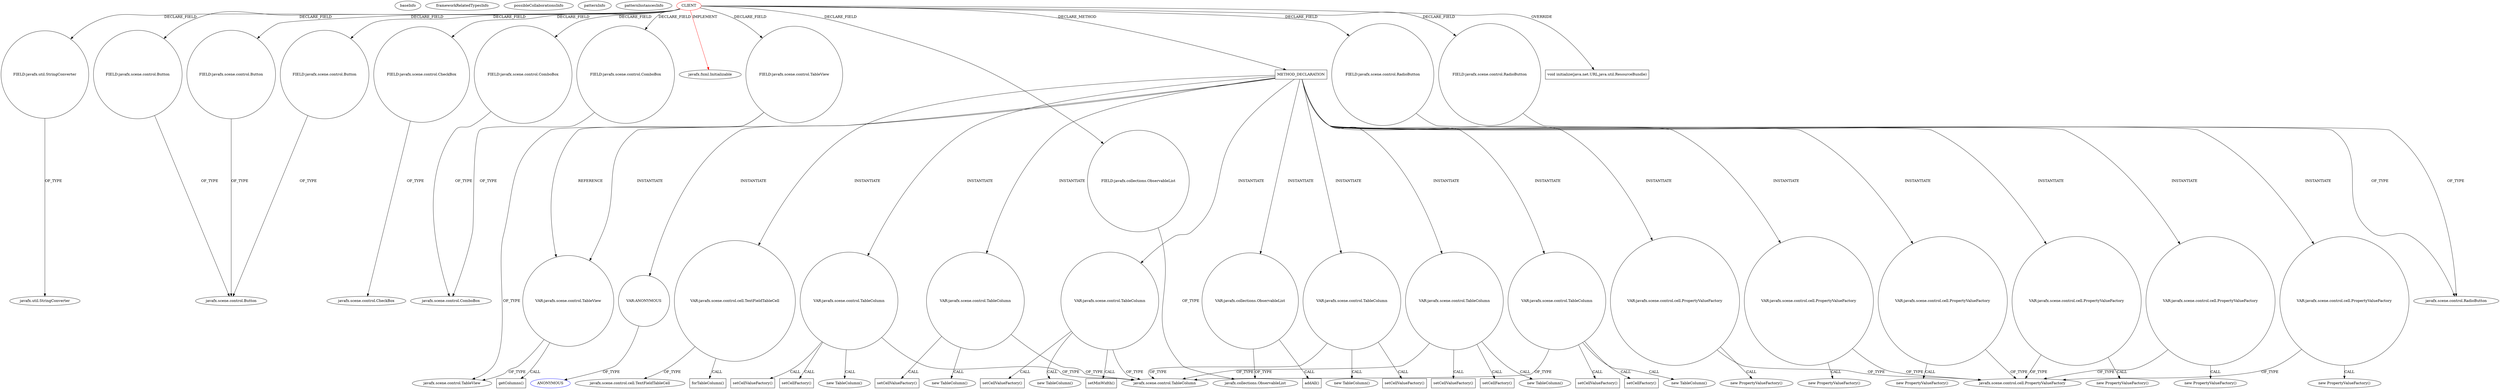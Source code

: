 digraph {
baseInfo[graphId=3871,category="pattern",isAnonymous=false,possibleRelation=false]
frameworkRelatedTypesInfo[0="javafx.fxml.Initializable"]
possibleCollaborationsInfo[]
patternInfo[frequency=2.0,patternRootClient=0]
patternInstancesInfo[0="bianconejo-CEFX~/bianconejo-CEFX/CEFX-master/src/cefx/CEPaiementAttenteController.java~CEPaiementAttenteController~2025",1="bianconejo-CEFX~/bianconejo-CEFX/CEFX-master/src/cefx/CECommandeController.java~CECommandeController~2084"]
30[label="FIELD:javafx.util.StringConverter",vertexType="FIELD_DECLARATION",isFrameworkType=false,shape=circle]
0[label="CLIENT",vertexType="ROOT_CLIENT_CLASS_DECLARATION",isFrameworkType=false,color=red]
2[label="FIELD:javafx.scene.control.Button",vertexType="FIELD_DECLARATION",isFrameworkType=false,shape=circle]
4[label="FIELD:javafx.scene.control.Button",vertexType="FIELD_DECLARATION",isFrameworkType=false,shape=circle]
6[label="FIELD:javafx.scene.control.Button",vertexType="FIELD_DECLARATION",isFrameworkType=false,shape=circle]
8[label="FIELD:javafx.scene.control.CheckBox",vertexType="FIELD_DECLARATION",isFrameworkType=false,shape=circle]
10[label="FIELD:javafx.scene.control.ComboBox",vertexType="FIELD_DECLARATION",isFrameworkType=false,shape=circle]
1[label="javafx.fxml.Initializable",vertexType="FRAMEWORK_INTERFACE_TYPE",isFrameworkType=false]
12[label="FIELD:javafx.scene.control.ComboBox",vertexType="FIELD_DECLARATION",isFrameworkType=false,shape=circle]
14[label="FIELD:javafx.collections.ObservableList",vertexType="FIELD_DECLARATION",isFrameworkType=false,shape=circle]
15[label="javafx.collections.ObservableList",vertexType="FRAMEWORK_INTERFACE_TYPE",isFrameworkType=false]
16[label="FIELD:javafx.scene.control.RadioButton",vertexType="FIELD_DECLARATION",isFrameworkType=false,shape=circle]
17[label="javafx.scene.control.RadioButton",vertexType="FRAMEWORK_CLASS_TYPE",isFrameworkType=false]
18[label="FIELD:javafx.scene.control.RadioButton",vertexType="FIELD_DECLARATION",isFrameworkType=false,shape=circle]
34[label="void initialize(java.net.URL,java.util.ResourceBundle)",vertexType="OVERRIDING_METHOD_DECLARATION",isFrameworkType=false,shape=box]
3[label="javafx.scene.control.Button",vertexType="FRAMEWORK_CLASS_TYPE",isFrameworkType=false]
11[label="javafx.scene.control.ComboBox",vertexType="FRAMEWORK_CLASS_TYPE",isFrameworkType=false]
32[label="FIELD:javafx.scene.control.TableView",vertexType="FIELD_DECLARATION",isFrameworkType=false,shape=circle]
33[label="javafx.scene.control.TableView",vertexType="FRAMEWORK_CLASS_TYPE",isFrameworkType=false]
125[label="VAR:javafx.scene.control.TableView",vertexType="VARIABLE_EXPRESION",isFrameworkType=false,shape=circle]
126[label="getColumns()",vertexType="INSIDE_CALL",isFrameworkType=false,shape=box]
50[label="METHOD_DECLARATION",vertexType="CLIENT_METHOD_DECLARATION",isFrameworkType=false,shape=box]
57[label="VAR:javafx.scene.control.cell.PropertyValueFactory",vertexType="VARIABLE_EXPRESION",isFrameworkType=false,shape=circle]
56[label="new PropertyValueFactory()",vertexType="CONSTRUCTOR_CALL",isFrameworkType=false]
104[label="VAR:javafx.scene.control.cell.PropertyValueFactory",vertexType="VARIABLE_EXPRESION",isFrameworkType=false,shape=circle]
103[label="new PropertyValueFactory()",vertexType="CONSTRUCTOR_CALL",isFrameworkType=false]
84[label="VAR:javafx.scene.control.cell.PropertyValueFactory",vertexType="VARIABLE_EXPRESION",isFrameworkType=false,shape=circle]
83[label="new PropertyValueFactory()",vertexType="CONSTRUCTOR_CALL",isFrameworkType=false]
96[label="VAR:javafx.scene.control.cell.PropertyValueFactory",vertexType="VARIABLE_EXPRESION",isFrameworkType=false,shape=circle]
95[label="new PropertyValueFactory()",vertexType="CONSTRUCTOR_CALL",isFrameworkType=false]
116[label="VAR:javafx.scene.control.cell.PropertyValueFactory",vertexType="VARIABLE_EXPRESION",isFrameworkType=false,shape=circle]
115[label="new PropertyValueFactory()",vertexType="CONSTRUCTOR_CALL",isFrameworkType=false]
72[label="VAR:javafx.scene.control.cell.PropertyValueFactory",vertexType="VARIABLE_EXPRESION",isFrameworkType=false,shape=circle]
71[label="new PropertyValueFactory()",vertexType="CONSTRUCTOR_CALL",isFrameworkType=false]
137[label="VAR:ANONYMOUS",vertexType="VARIABLE_EXPRESION",isFrameworkType=false,shape=circle]
138[label="ANONYMOUS",vertexType="REFERENCE_ANONYMOUS_DECLARATION",isFrameworkType=false,color=blue]
61[label="VAR:javafx.scene.control.cell.TextFieldTableCell",vertexType="VARIABLE_EXPRESION",isFrameworkType=false,shape=circle]
63[label="javafx.scene.control.cell.TextFieldTableCell",vertexType="FRAMEWORK_CLASS_TYPE",isFrameworkType=false]
121[label="forTableColumn()",vertexType="INSIDE_CALL",isFrameworkType=false,shape=box]
52[label="VAR:javafx.scene.control.TableColumn",vertexType="VARIABLE_EXPRESION",isFrameworkType=false,shape=circle]
51[label="new TableColumn()",vertexType="CONSTRUCTOR_CALL",isFrameworkType=false]
91[label="VAR:javafx.scene.control.TableColumn",vertexType="VARIABLE_EXPRESION",isFrameworkType=false,shape=circle]
90[label="new TableColumn()",vertexType="CONSTRUCTOR_CALL",isFrameworkType=false]
65[label="VAR:javafx.scene.control.TableColumn",vertexType="VARIABLE_EXPRESION",isFrameworkType=false,shape=circle]
64[label="new TableColumn()",vertexType="CONSTRUCTOR_CALL",isFrameworkType=false]
99[label="VAR:javafx.scene.control.TableColumn",vertexType="VARIABLE_EXPRESION",isFrameworkType=false,shape=circle]
98[label="new TableColumn()",vertexType="CONSTRUCTOR_CALL",isFrameworkType=false]
79[label="VAR:javafx.scene.control.TableColumn",vertexType="VARIABLE_EXPRESION",isFrameworkType=false,shape=circle]
78[label="new TableColumn()",vertexType="CONSTRUCTOR_CALL",isFrameworkType=false]
111[label="VAR:javafx.scene.control.TableColumn",vertexType="VARIABLE_EXPRESION",isFrameworkType=false,shape=circle]
110[label="new TableColumn()",vertexType="CONSTRUCTOR_CALL",isFrameworkType=false]
68[label="setMinWidth()",vertexType="INSIDE_CALL",isFrameworkType=false,shape=box]
58[label="javafx.scene.control.cell.PropertyValueFactory",vertexType="FRAMEWORK_CLASS_TYPE",isFrameworkType=false]
122[label="VAR:javafx.collections.ObservableList",vertexType="VARIABLE_EXPRESION",isFrameworkType=false,shape=circle]
23[label="javafx.util.StringConverter",vertexType="FRAMEWORK_CLASS_TYPE",isFrameworkType=false]
94[label="setCellValueFactory()",vertexType="INSIDE_CALL",isFrameworkType=false,shape=box]
102[label="setCellValueFactory()",vertexType="INSIDE_CALL",isFrameworkType=false,shape=box]
70[label="setCellValueFactory()",vertexType="INSIDE_CALL",isFrameworkType=false,shape=box]
114[label="setCellValueFactory()",vertexType="INSIDE_CALL",isFrameworkType=false,shape=box]
82[label="setCellValueFactory()",vertexType="INSIDE_CALL",isFrameworkType=false,shape=box]
55[label="setCellValueFactory()",vertexType="INSIDE_CALL",isFrameworkType=false,shape=box]
87[label="setCellFactory()",vertexType="INSIDE_CALL",isFrameworkType=false,shape=box]
119[label="setCellFactory()",vertexType="INSIDE_CALL",isFrameworkType=false,shape=box]
60[label="setCellFactory()",vertexType="INSIDE_CALL",isFrameworkType=false,shape=box]
123[label="addAll()",vertexType="INSIDE_CALL",isFrameworkType=false,shape=box]
53[label="javafx.scene.control.TableColumn",vertexType="FRAMEWORK_CLASS_TYPE",isFrameworkType=false]
9[label="javafx.scene.control.CheckBox",vertexType="FRAMEWORK_CLASS_TYPE",isFrameworkType=false]
122->123[label="CALL"]
50->116[label="INSTANTIATE"]
0->6[label="DECLARE_FIELD"]
50->79[label="INSTANTIATE"]
125->126[label="CALL"]
91->94[label="CALL"]
137->138[label="OF_TYPE"]
0->30[label="DECLARE_FIELD"]
50->99[label="INSTANTIATE"]
0->16[label="DECLARE_FIELD"]
91->53[label="OF_TYPE"]
10->11[label="OF_TYPE"]
57->58[label="OF_TYPE"]
0->2[label="DECLARE_FIELD"]
0->50[label="DECLARE_METHOD"]
50->122[label="INSTANTIATE"]
50->84[label="INSTANTIATE"]
0->1[label="IMPLEMENT",color=red]
65->70[label="CALL"]
72->71[label="CALL"]
50->137[label="INSTANTIATE"]
0->4[label="DECLARE_FIELD"]
122->15[label="OF_TYPE"]
84->83[label="CALL"]
2->3[label="OF_TYPE"]
0->32[label="DECLARE_FIELD"]
52->53[label="OF_TYPE"]
96->58[label="OF_TYPE"]
61->121[label="CALL"]
79->87[label="CALL"]
50->52[label="INSTANTIATE"]
79->78[label="CALL"]
0->8[label="DECLARE_FIELD"]
96->95[label="CALL"]
84->58[label="OF_TYPE"]
111->119[label="CALL"]
16->17[label="OF_TYPE"]
61->63[label="OF_TYPE"]
99->53[label="OF_TYPE"]
0->10[label="DECLARE_FIELD"]
99->98[label="CALL"]
79->82[label="CALL"]
6->3[label="OF_TYPE"]
104->103[label="CALL"]
91->90[label="CALL"]
50->96[label="INSTANTIATE"]
111->110[label="CALL"]
0->14[label="DECLARE_FIELD"]
65->68[label="CALL"]
65->64[label="CALL"]
32->125[label="REFERENCE"]
125->33[label="OF_TYPE"]
8->9[label="OF_TYPE"]
50->125[label="INSTANTIATE"]
57->56[label="CALL"]
79->53[label="OF_TYPE"]
50->72[label="INSTANTIATE"]
32->33[label="OF_TYPE"]
52->55[label="CALL"]
50->57[label="INSTANTIATE"]
99->102[label="CALL"]
4->3[label="OF_TYPE"]
12->11[label="OF_TYPE"]
52->60[label="CALL"]
0->12[label="DECLARE_FIELD"]
116->58[label="OF_TYPE"]
50->111[label="INSTANTIATE"]
116->115[label="CALL"]
18->17[label="OF_TYPE"]
72->58[label="OF_TYPE"]
0->34[label="OVERRIDE"]
50->91[label="INSTANTIATE"]
111->53[label="OF_TYPE"]
65->53[label="OF_TYPE"]
50->65[label="INSTANTIATE"]
52->51[label="CALL"]
30->23[label="OF_TYPE"]
14->15[label="OF_TYPE"]
0->18[label="DECLARE_FIELD"]
50->104[label="INSTANTIATE"]
111->114[label="CALL"]
50->61[label="INSTANTIATE"]
104->58[label="OF_TYPE"]
}
